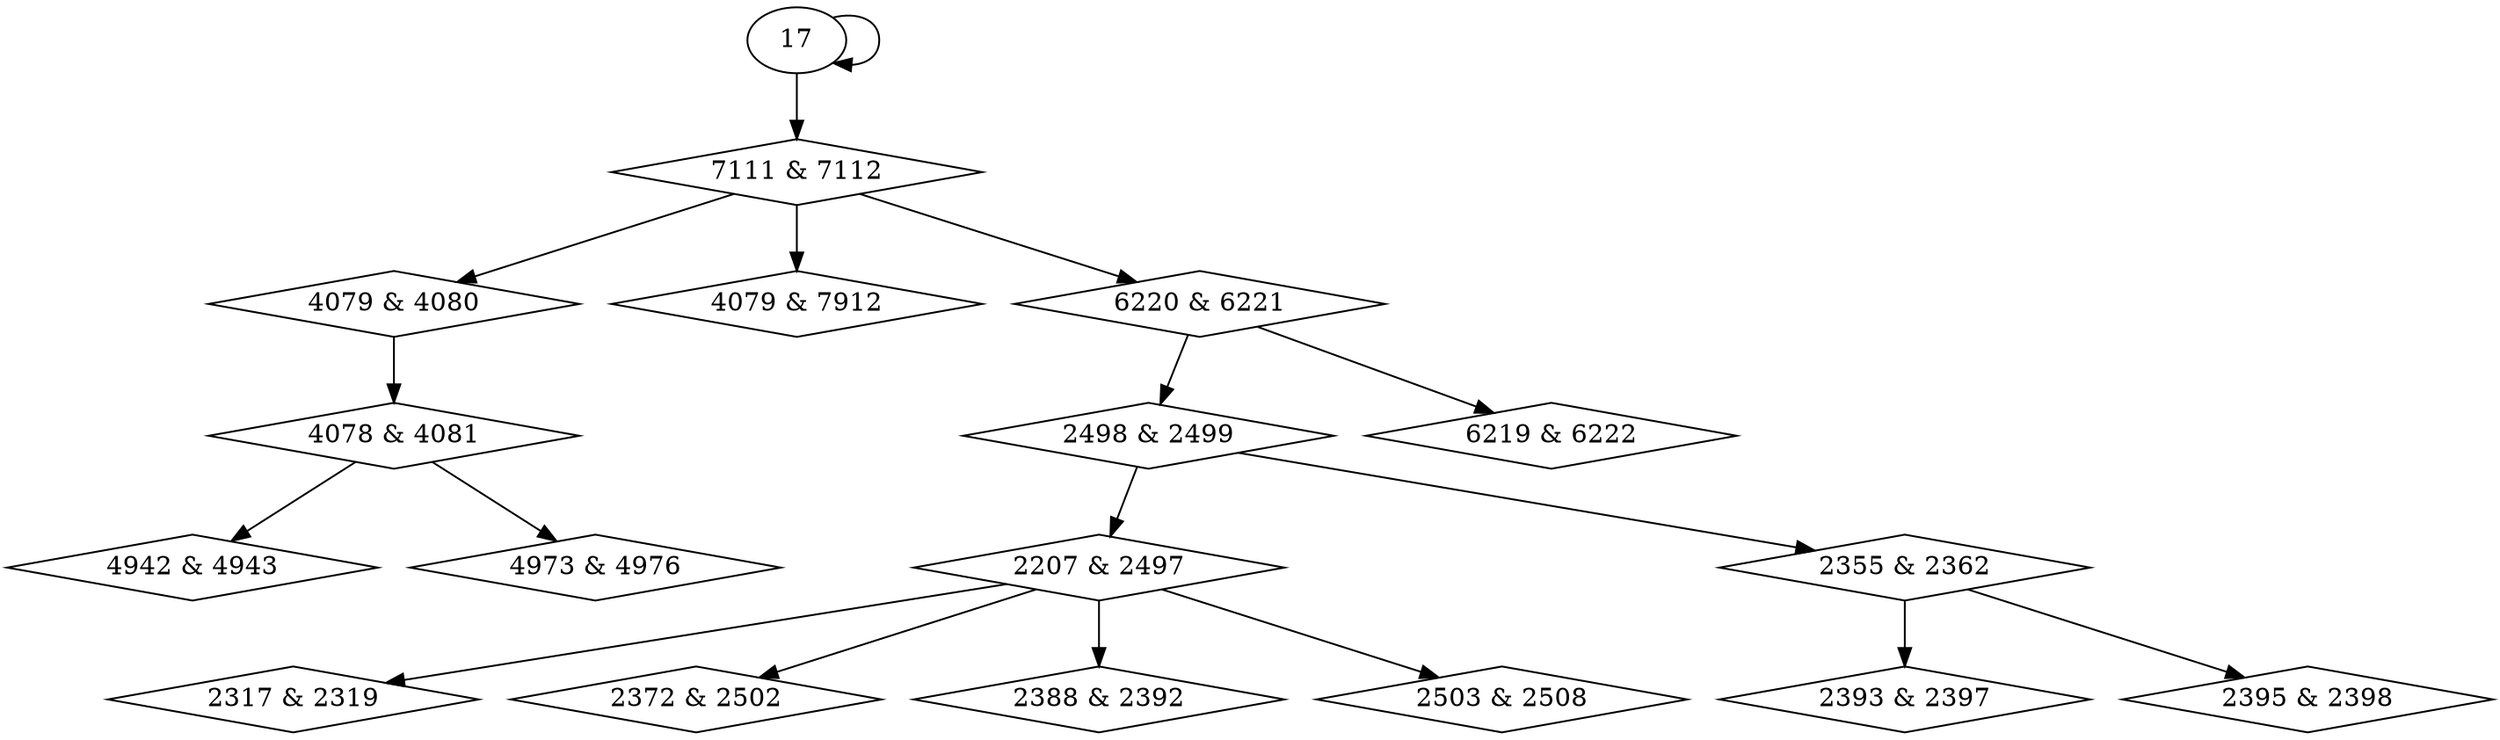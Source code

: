 digraph {
0 [label = "2207 & 2497", shape = diamond];
1 [label = "2317 & 2319", shape = diamond];
2 [label = "2355 & 2362", shape = diamond];
3 [label = "2372 & 2502", shape = diamond];
4 [label = "2388 & 2392", shape = diamond];
5 [label = "2393 & 2397", shape = diamond];
6 [label = "2395 & 2398", shape = diamond];
7 [label = "2498 & 2499", shape = diamond];
8 [label = "2503 & 2508", shape = diamond];
9 [label = "4078 & 4081", shape = diamond];
10 [label = "4079 & 4080", shape = diamond];
11 [label = "4079 & 7912", shape = diamond];
12 [label = "4942 & 4943", shape = diamond];
13 [label = "4973 & 4976", shape = diamond];
14 [label = "6219 & 6222", shape = diamond];
15 [label = "6220 & 6221", shape = diamond];
16 [label = "7111 & 7112", shape = diamond];
7 -> 0;
0 -> 1;
7 -> 2;
0 -> 3;
0 -> 4;
2 -> 5;
2 -> 6;
15 -> 7;
0 -> 8;
10 -> 9;
16 -> 10;
16 -> 11;
9 -> 12;
9 -> 13;
15 -> 14;
16 -> 15;
17 -> 16;
17 -> 17;
}
